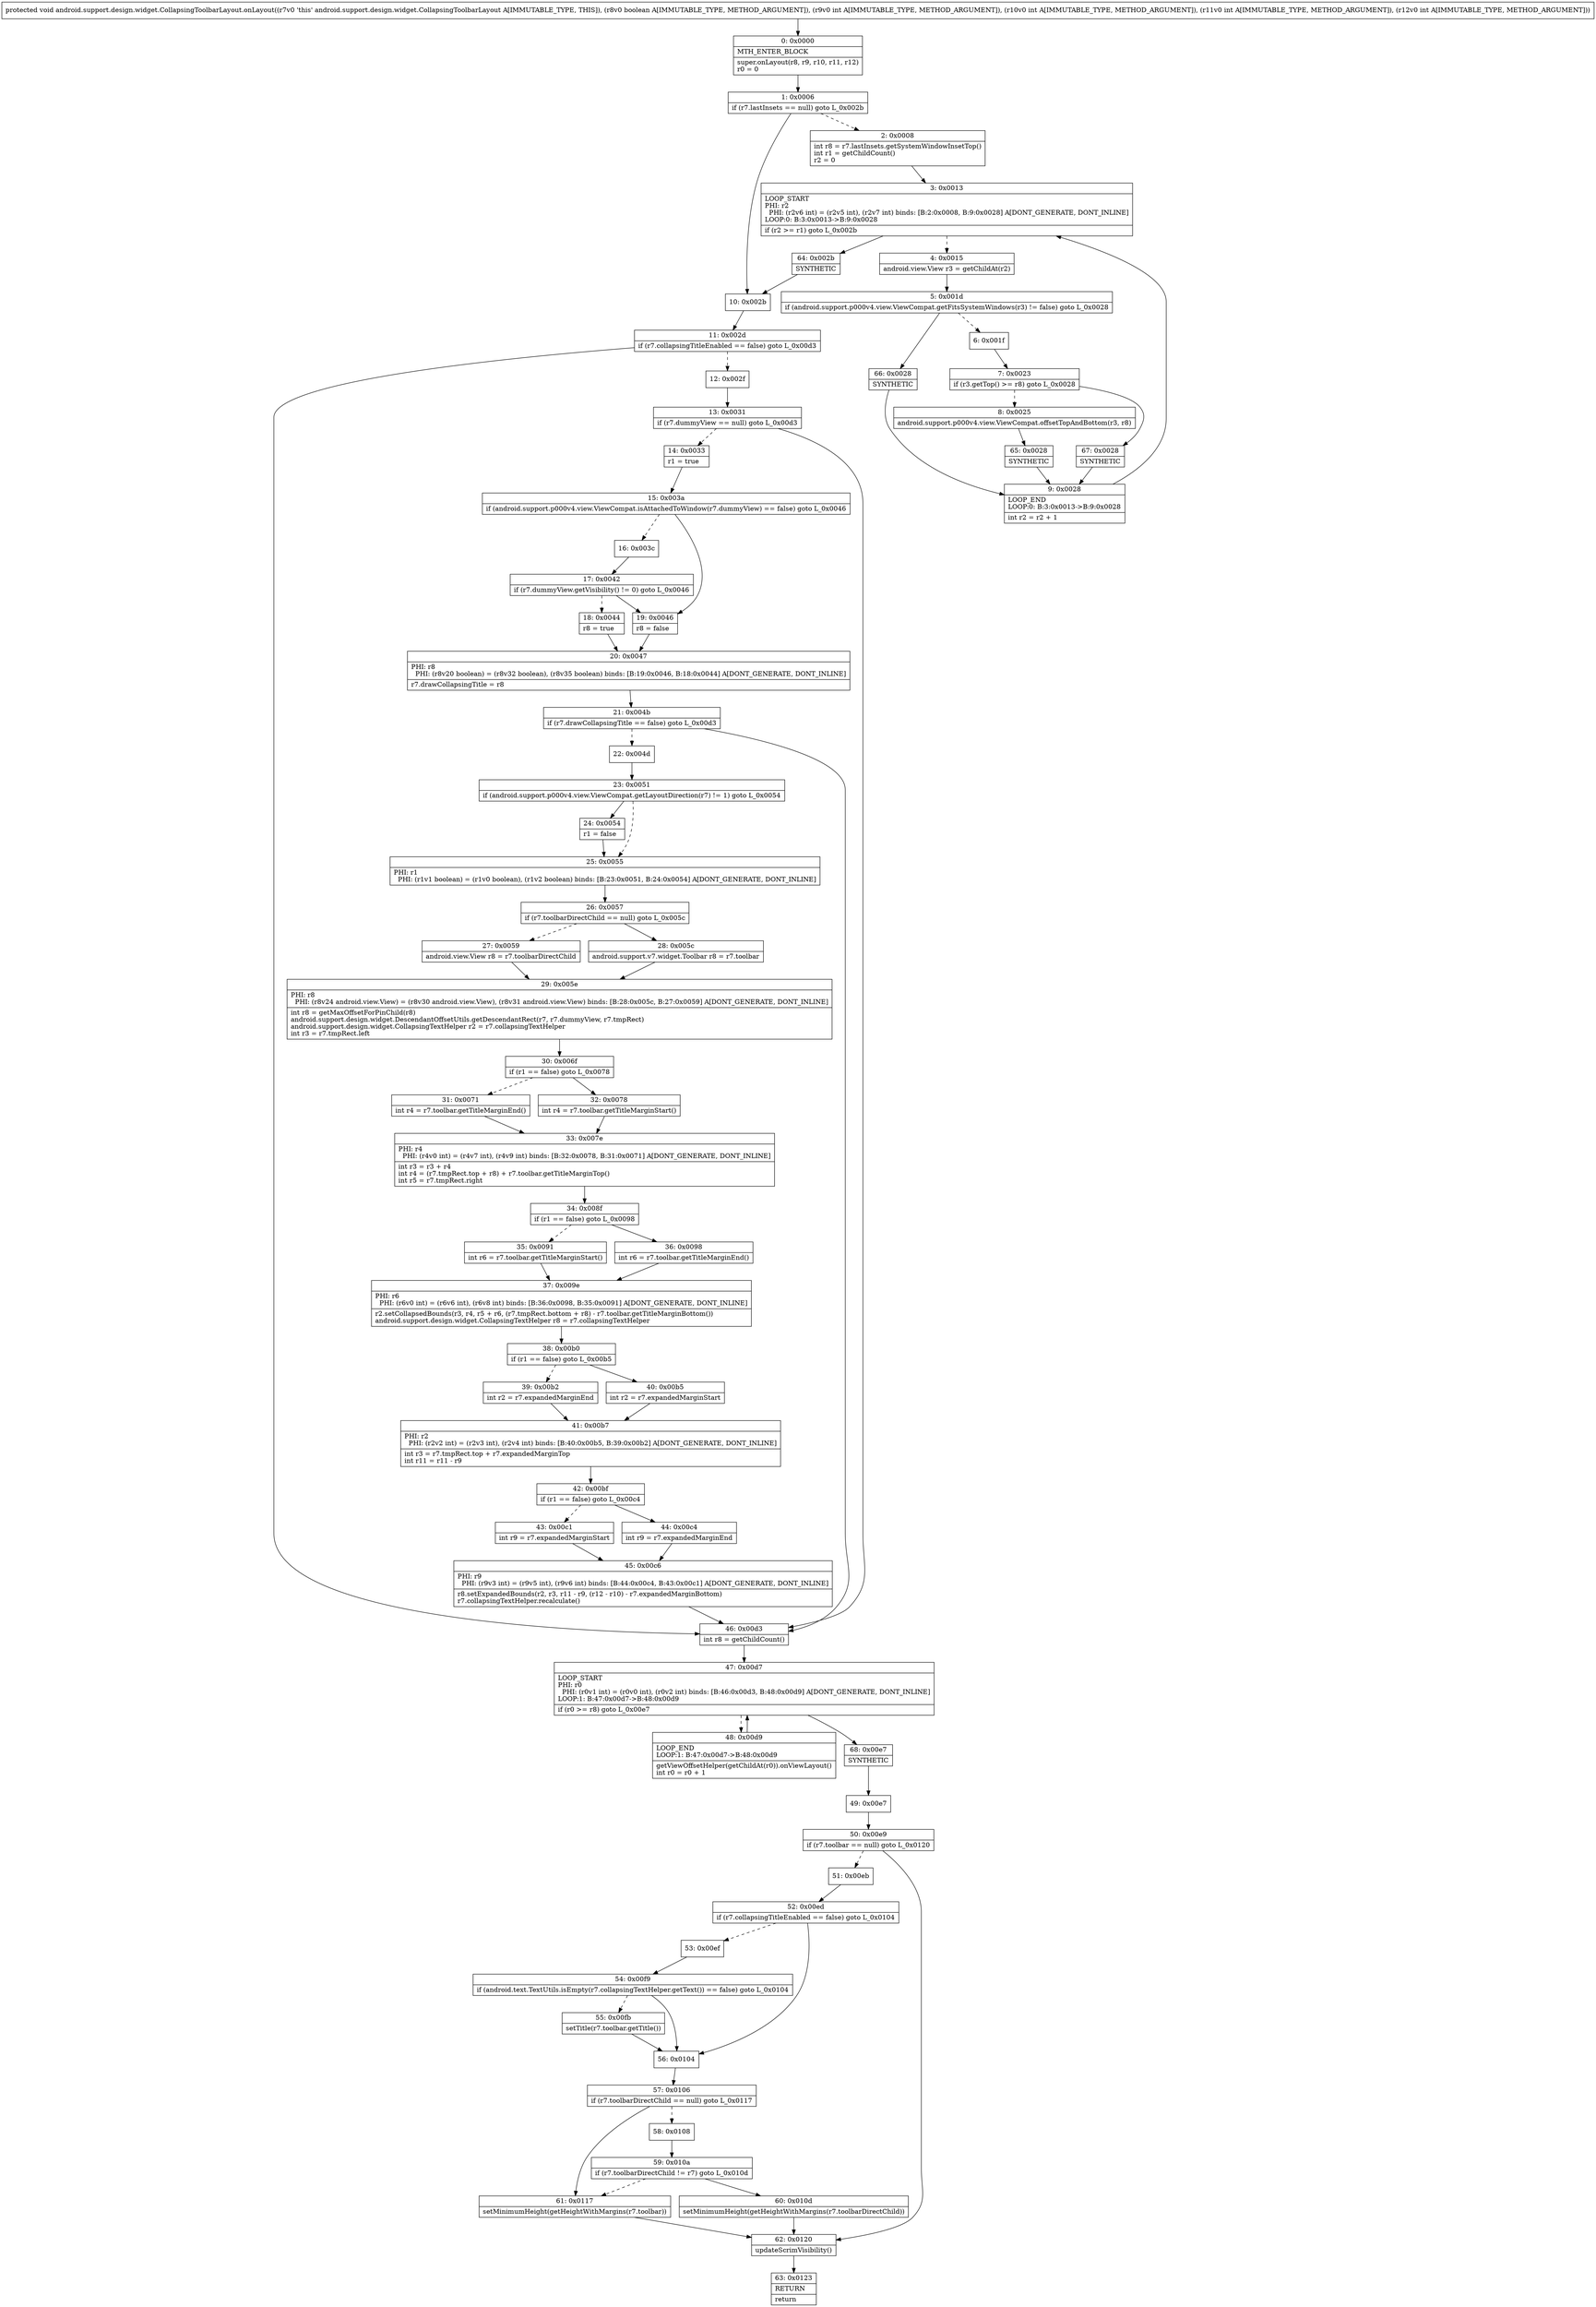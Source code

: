 digraph "CFG forandroid.support.design.widget.CollapsingToolbarLayout.onLayout(ZIIII)V" {
Node_0 [shape=record,label="{0\:\ 0x0000|MTH_ENTER_BLOCK\l|super.onLayout(r8, r9, r10, r11, r12)\lr0 = 0\l}"];
Node_1 [shape=record,label="{1\:\ 0x0006|if (r7.lastInsets == null) goto L_0x002b\l}"];
Node_2 [shape=record,label="{2\:\ 0x0008|int r8 = r7.lastInsets.getSystemWindowInsetTop()\lint r1 = getChildCount()\lr2 = 0\l}"];
Node_3 [shape=record,label="{3\:\ 0x0013|LOOP_START\lPHI: r2 \l  PHI: (r2v6 int) = (r2v5 int), (r2v7 int) binds: [B:2:0x0008, B:9:0x0028] A[DONT_GENERATE, DONT_INLINE]\lLOOP:0: B:3:0x0013\-\>B:9:0x0028\l|if (r2 \>= r1) goto L_0x002b\l}"];
Node_4 [shape=record,label="{4\:\ 0x0015|android.view.View r3 = getChildAt(r2)\l}"];
Node_5 [shape=record,label="{5\:\ 0x001d|if (android.support.p000v4.view.ViewCompat.getFitsSystemWindows(r3) != false) goto L_0x0028\l}"];
Node_6 [shape=record,label="{6\:\ 0x001f}"];
Node_7 [shape=record,label="{7\:\ 0x0023|if (r3.getTop() \>= r8) goto L_0x0028\l}"];
Node_8 [shape=record,label="{8\:\ 0x0025|android.support.p000v4.view.ViewCompat.offsetTopAndBottom(r3, r8)\l}"];
Node_9 [shape=record,label="{9\:\ 0x0028|LOOP_END\lLOOP:0: B:3:0x0013\-\>B:9:0x0028\l|int r2 = r2 + 1\l}"];
Node_10 [shape=record,label="{10\:\ 0x002b}"];
Node_11 [shape=record,label="{11\:\ 0x002d|if (r7.collapsingTitleEnabled == false) goto L_0x00d3\l}"];
Node_12 [shape=record,label="{12\:\ 0x002f}"];
Node_13 [shape=record,label="{13\:\ 0x0031|if (r7.dummyView == null) goto L_0x00d3\l}"];
Node_14 [shape=record,label="{14\:\ 0x0033|r1 = true\l}"];
Node_15 [shape=record,label="{15\:\ 0x003a|if (android.support.p000v4.view.ViewCompat.isAttachedToWindow(r7.dummyView) == false) goto L_0x0046\l}"];
Node_16 [shape=record,label="{16\:\ 0x003c}"];
Node_17 [shape=record,label="{17\:\ 0x0042|if (r7.dummyView.getVisibility() != 0) goto L_0x0046\l}"];
Node_18 [shape=record,label="{18\:\ 0x0044|r8 = true\l}"];
Node_19 [shape=record,label="{19\:\ 0x0046|r8 = false\l}"];
Node_20 [shape=record,label="{20\:\ 0x0047|PHI: r8 \l  PHI: (r8v20 boolean) = (r8v32 boolean), (r8v35 boolean) binds: [B:19:0x0046, B:18:0x0044] A[DONT_GENERATE, DONT_INLINE]\l|r7.drawCollapsingTitle = r8\l}"];
Node_21 [shape=record,label="{21\:\ 0x004b|if (r7.drawCollapsingTitle == false) goto L_0x00d3\l}"];
Node_22 [shape=record,label="{22\:\ 0x004d}"];
Node_23 [shape=record,label="{23\:\ 0x0051|if (android.support.p000v4.view.ViewCompat.getLayoutDirection(r7) != 1) goto L_0x0054\l}"];
Node_24 [shape=record,label="{24\:\ 0x0054|r1 = false\l}"];
Node_25 [shape=record,label="{25\:\ 0x0055|PHI: r1 \l  PHI: (r1v1 boolean) = (r1v0 boolean), (r1v2 boolean) binds: [B:23:0x0051, B:24:0x0054] A[DONT_GENERATE, DONT_INLINE]\l}"];
Node_26 [shape=record,label="{26\:\ 0x0057|if (r7.toolbarDirectChild == null) goto L_0x005c\l}"];
Node_27 [shape=record,label="{27\:\ 0x0059|android.view.View r8 = r7.toolbarDirectChild\l}"];
Node_28 [shape=record,label="{28\:\ 0x005c|android.support.v7.widget.Toolbar r8 = r7.toolbar\l}"];
Node_29 [shape=record,label="{29\:\ 0x005e|PHI: r8 \l  PHI: (r8v24 android.view.View) = (r8v30 android.view.View), (r8v31 android.view.View) binds: [B:28:0x005c, B:27:0x0059] A[DONT_GENERATE, DONT_INLINE]\l|int r8 = getMaxOffsetForPinChild(r8)\landroid.support.design.widget.DescendantOffsetUtils.getDescendantRect(r7, r7.dummyView, r7.tmpRect)\landroid.support.design.widget.CollapsingTextHelper r2 = r7.collapsingTextHelper\lint r3 = r7.tmpRect.left\l}"];
Node_30 [shape=record,label="{30\:\ 0x006f|if (r1 == false) goto L_0x0078\l}"];
Node_31 [shape=record,label="{31\:\ 0x0071|int r4 = r7.toolbar.getTitleMarginEnd()\l}"];
Node_32 [shape=record,label="{32\:\ 0x0078|int r4 = r7.toolbar.getTitleMarginStart()\l}"];
Node_33 [shape=record,label="{33\:\ 0x007e|PHI: r4 \l  PHI: (r4v0 int) = (r4v7 int), (r4v9 int) binds: [B:32:0x0078, B:31:0x0071] A[DONT_GENERATE, DONT_INLINE]\l|int r3 = r3 + r4\lint r4 = (r7.tmpRect.top + r8) + r7.toolbar.getTitleMarginTop()\lint r5 = r7.tmpRect.right\l}"];
Node_34 [shape=record,label="{34\:\ 0x008f|if (r1 == false) goto L_0x0098\l}"];
Node_35 [shape=record,label="{35\:\ 0x0091|int r6 = r7.toolbar.getTitleMarginStart()\l}"];
Node_36 [shape=record,label="{36\:\ 0x0098|int r6 = r7.toolbar.getTitleMarginEnd()\l}"];
Node_37 [shape=record,label="{37\:\ 0x009e|PHI: r6 \l  PHI: (r6v0 int) = (r6v6 int), (r6v8 int) binds: [B:36:0x0098, B:35:0x0091] A[DONT_GENERATE, DONT_INLINE]\l|r2.setCollapsedBounds(r3, r4, r5 + r6, (r7.tmpRect.bottom + r8) \- r7.toolbar.getTitleMarginBottom())\landroid.support.design.widget.CollapsingTextHelper r8 = r7.collapsingTextHelper\l}"];
Node_38 [shape=record,label="{38\:\ 0x00b0|if (r1 == false) goto L_0x00b5\l}"];
Node_39 [shape=record,label="{39\:\ 0x00b2|int r2 = r7.expandedMarginEnd\l}"];
Node_40 [shape=record,label="{40\:\ 0x00b5|int r2 = r7.expandedMarginStart\l}"];
Node_41 [shape=record,label="{41\:\ 0x00b7|PHI: r2 \l  PHI: (r2v2 int) = (r2v3 int), (r2v4 int) binds: [B:40:0x00b5, B:39:0x00b2] A[DONT_GENERATE, DONT_INLINE]\l|int r3 = r7.tmpRect.top + r7.expandedMarginTop\lint r11 = r11 \- r9\l}"];
Node_42 [shape=record,label="{42\:\ 0x00bf|if (r1 == false) goto L_0x00c4\l}"];
Node_43 [shape=record,label="{43\:\ 0x00c1|int r9 = r7.expandedMarginStart\l}"];
Node_44 [shape=record,label="{44\:\ 0x00c4|int r9 = r7.expandedMarginEnd\l}"];
Node_45 [shape=record,label="{45\:\ 0x00c6|PHI: r9 \l  PHI: (r9v3 int) = (r9v5 int), (r9v6 int) binds: [B:44:0x00c4, B:43:0x00c1] A[DONT_GENERATE, DONT_INLINE]\l|r8.setExpandedBounds(r2, r3, r11 \- r9, (r12 \- r10) \- r7.expandedMarginBottom)\lr7.collapsingTextHelper.recalculate()\l}"];
Node_46 [shape=record,label="{46\:\ 0x00d3|int r8 = getChildCount()\l}"];
Node_47 [shape=record,label="{47\:\ 0x00d7|LOOP_START\lPHI: r0 \l  PHI: (r0v1 int) = (r0v0 int), (r0v2 int) binds: [B:46:0x00d3, B:48:0x00d9] A[DONT_GENERATE, DONT_INLINE]\lLOOP:1: B:47:0x00d7\-\>B:48:0x00d9\l|if (r0 \>= r8) goto L_0x00e7\l}"];
Node_48 [shape=record,label="{48\:\ 0x00d9|LOOP_END\lLOOP:1: B:47:0x00d7\-\>B:48:0x00d9\l|getViewOffsetHelper(getChildAt(r0)).onViewLayout()\lint r0 = r0 + 1\l}"];
Node_49 [shape=record,label="{49\:\ 0x00e7}"];
Node_50 [shape=record,label="{50\:\ 0x00e9|if (r7.toolbar == null) goto L_0x0120\l}"];
Node_51 [shape=record,label="{51\:\ 0x00eb}"];
Node_52 [shape=record,label="{52\:\ 0x00ed|if (r7.collapsingTitleEnabled == false) goto L_0x0104\l}"];
Node_53 [shape=record,label="{53\:\ 0x00ef}"];
Node_54 [shape=record,label="{54\:\ 0x00f9|if (android.text.TextUtils.isEmpty(r7.collapsingTextHelper.getText()) == false) goto L_0x0104\l}"];
Node_55 [shape=record,label="{55\:\ 0x00fb|setTitle(r7.toolbar.getTitle())\l}"];
Node_56 [shape=record,label="{56\:\ 0x0104}"];
Node_57 [shape=record,label="{57\:\ 0x0106|if (r7.toolbarDirectChild == null) goto L_0x0117\l}"];
Node_58 [shape=record,label="{58\:\ 0x0108}"];
Node_59 [shape=record,label="{59\:\ 0x010a|if (r7.toolbarDirectChild != r7) goto L_0x010d\l}"];
Node_60 [shape=record,label="{60\:\ 0x010d|setMinimumHeight(getHeightWithMargins(r7.toolbarDirectChild))\l}"];
Node_61 [shape=record,label="{61\:\ 0x0117|setMinimumHeight(getHeightWithMargins(r7.toolbar))\l}"];
Node_62 [shape=record,label="{62\:\ 0x0120|updateScrimVisibility()\l}"];
Node_63 [shape=record,label="{63\:\ 0x0123|RETURN\l|return\l}"];
Node_64 [shape=record,label="{64\:\ 0x002b|SYNTHETIC\l}"];
Node_65 [shape=record,label="{65\:\ 0x0028|SYNTHETIC\l}"];
Node_66 [shape=record,label="{66\:\ 0x0028|SYNTHETIC\l}"];
Node_67 [shape=record,label="{67\:\ 0x0028|SYNTHETIC\l}"];
Node_68 [shape=record,label="{68\:\ 0x00e7|SYNTHETIC\l}"];
MethodNode[shape=record,label="{protected void android.support.design.widget.CollapsingToolbarLayout.onLayout((r7v0 'this' android.support.design.widget.CollapsingToolbarLayout A[IMMUTABLE_TYPE, THIS]), (r8v0 boolean A[IMMUTABLE_TYPE, METHOD_ARGUMENT]), (r9v0 int A[IMMUTABLE_TYPE, METHOD_ARGUMENT]), (r10v0 int A[IMMUTABLE_TYPE, METHOD_ARGUMENT]), (r11v0 int A[IMMUTABLE_TYPE, METHOD_ARGUMENT]), (r12v0 int A[IMMUTABLE_TYPE, METHOD_ARGUMENT])) }"];
MethodNode -> Node_0;
Node_0 -> Node_1;
Node_1 -> Node_2[style=dashed];
Node_1 -> Node_10;
Node_2 -> Node_3;
Node_3 -> Node_4[style=dashed];
Node_3 -> Node_64;
Node_4 -> Node_5;
Node_5 -> Node_6[style=dashed];
Node_5 -> Node_66;
Node_6 -> Node_7;
Node_7 -> Node_8[style=dashed];
Node_7 -> Node_67;
Node_8 -> Node_65;
Node_9 -> Node_3;
Node_10 -> Node_11;
Node_11 -> Node_12[style=dashed];
Node_11 -> Node_46;
Node_12 -> Node_13;
Node_13 -> Node_14[style=dashed];
Node_13 -> Node_46;
Node_14 -> Node_15;
Node_15 -> Node_16[style=dashed];
Node_15 -> Node_19;
Node_16 -> Node_17;
Node_17 -> Node_18[style=dashed];
Node_17 -> Node_19;
Node_18 -> Node_20;
Node_19 -> Node_20;
Node_20 -> Node_21;
Node_21 -> Node_22[style=dashed];
Node_21 -> Node_46;
Node_22 -> Node_23;
Node_23 -> Node_24;
Node_23 -> Node_25[style=dashed];
Node_24 -> Node_25;
Node_25 -> Node_26;
Node_26 -> Node_27[style=dashed];
Node_26 -> Node_28;
Node_27 -> Node_29;
Node_28 -> Node_29;
Node_29 -> Node_30;
Node_30 -> Node_31[style=dashed];
Node_30 -> Node_32;
Node_31 -> Node_33;
Node_32 -> Node_33;
Node_33 -> Node_34;
Node_34 -> Node_35[style=dashed];
Node_34 -> Node_36;
Node_35 -> Node_37;
Node_36 -> Node_37;
Node_37 -> Node_38;
Node_38 -> Node_39[style=dashed];
Node_38 -> Node_40;
Node_39 -> Node_41;
Node_40 -> Node_41;
Node_41 -> Node_42;
Node_42 -> Node_43[style=dashed];
Node_42 -> Node_44;
Node_43 -> Node_45;
Node_44 -> Node_45;
Node_45 -> Node_46;
Node_46 -> Node_47;
Node_47 -> Node_48[style=dashed];
Node_47 -> Node_68;
Node_48 -> Node_47;
Node_49 -> Node_50;
Node_50 -> Node_51[style=dashed];
Node_50 -> Node_62;
Node_51 -> Node_52;
Node_52 -> Node_53[style=dashed];
Node_52 -> Node_56;
Node_53 -> Node_54;
Node_54 -> Node_55[style=dashed];
Node_54 -> Node_56;
Node_55 -> Node_56;
Node_56 -> Node_57;
Node_57 -> Node_58[style=dashed];
Node_57 -> Node_61;
Node_58 -> Node_59;
Node_59 -> Node_60;
Node_59 -> Node_61[style=dashed];
Node_60 -> Node_62;
Node_61 -> Node_62;
Node_62 -> Node_63;
Node_64 -> Node_10;
Node_65 -> Node_9;
Node_66 -> Node_9;
Node_67 -> Node_9;
Node_68 -> Node_49;
}

